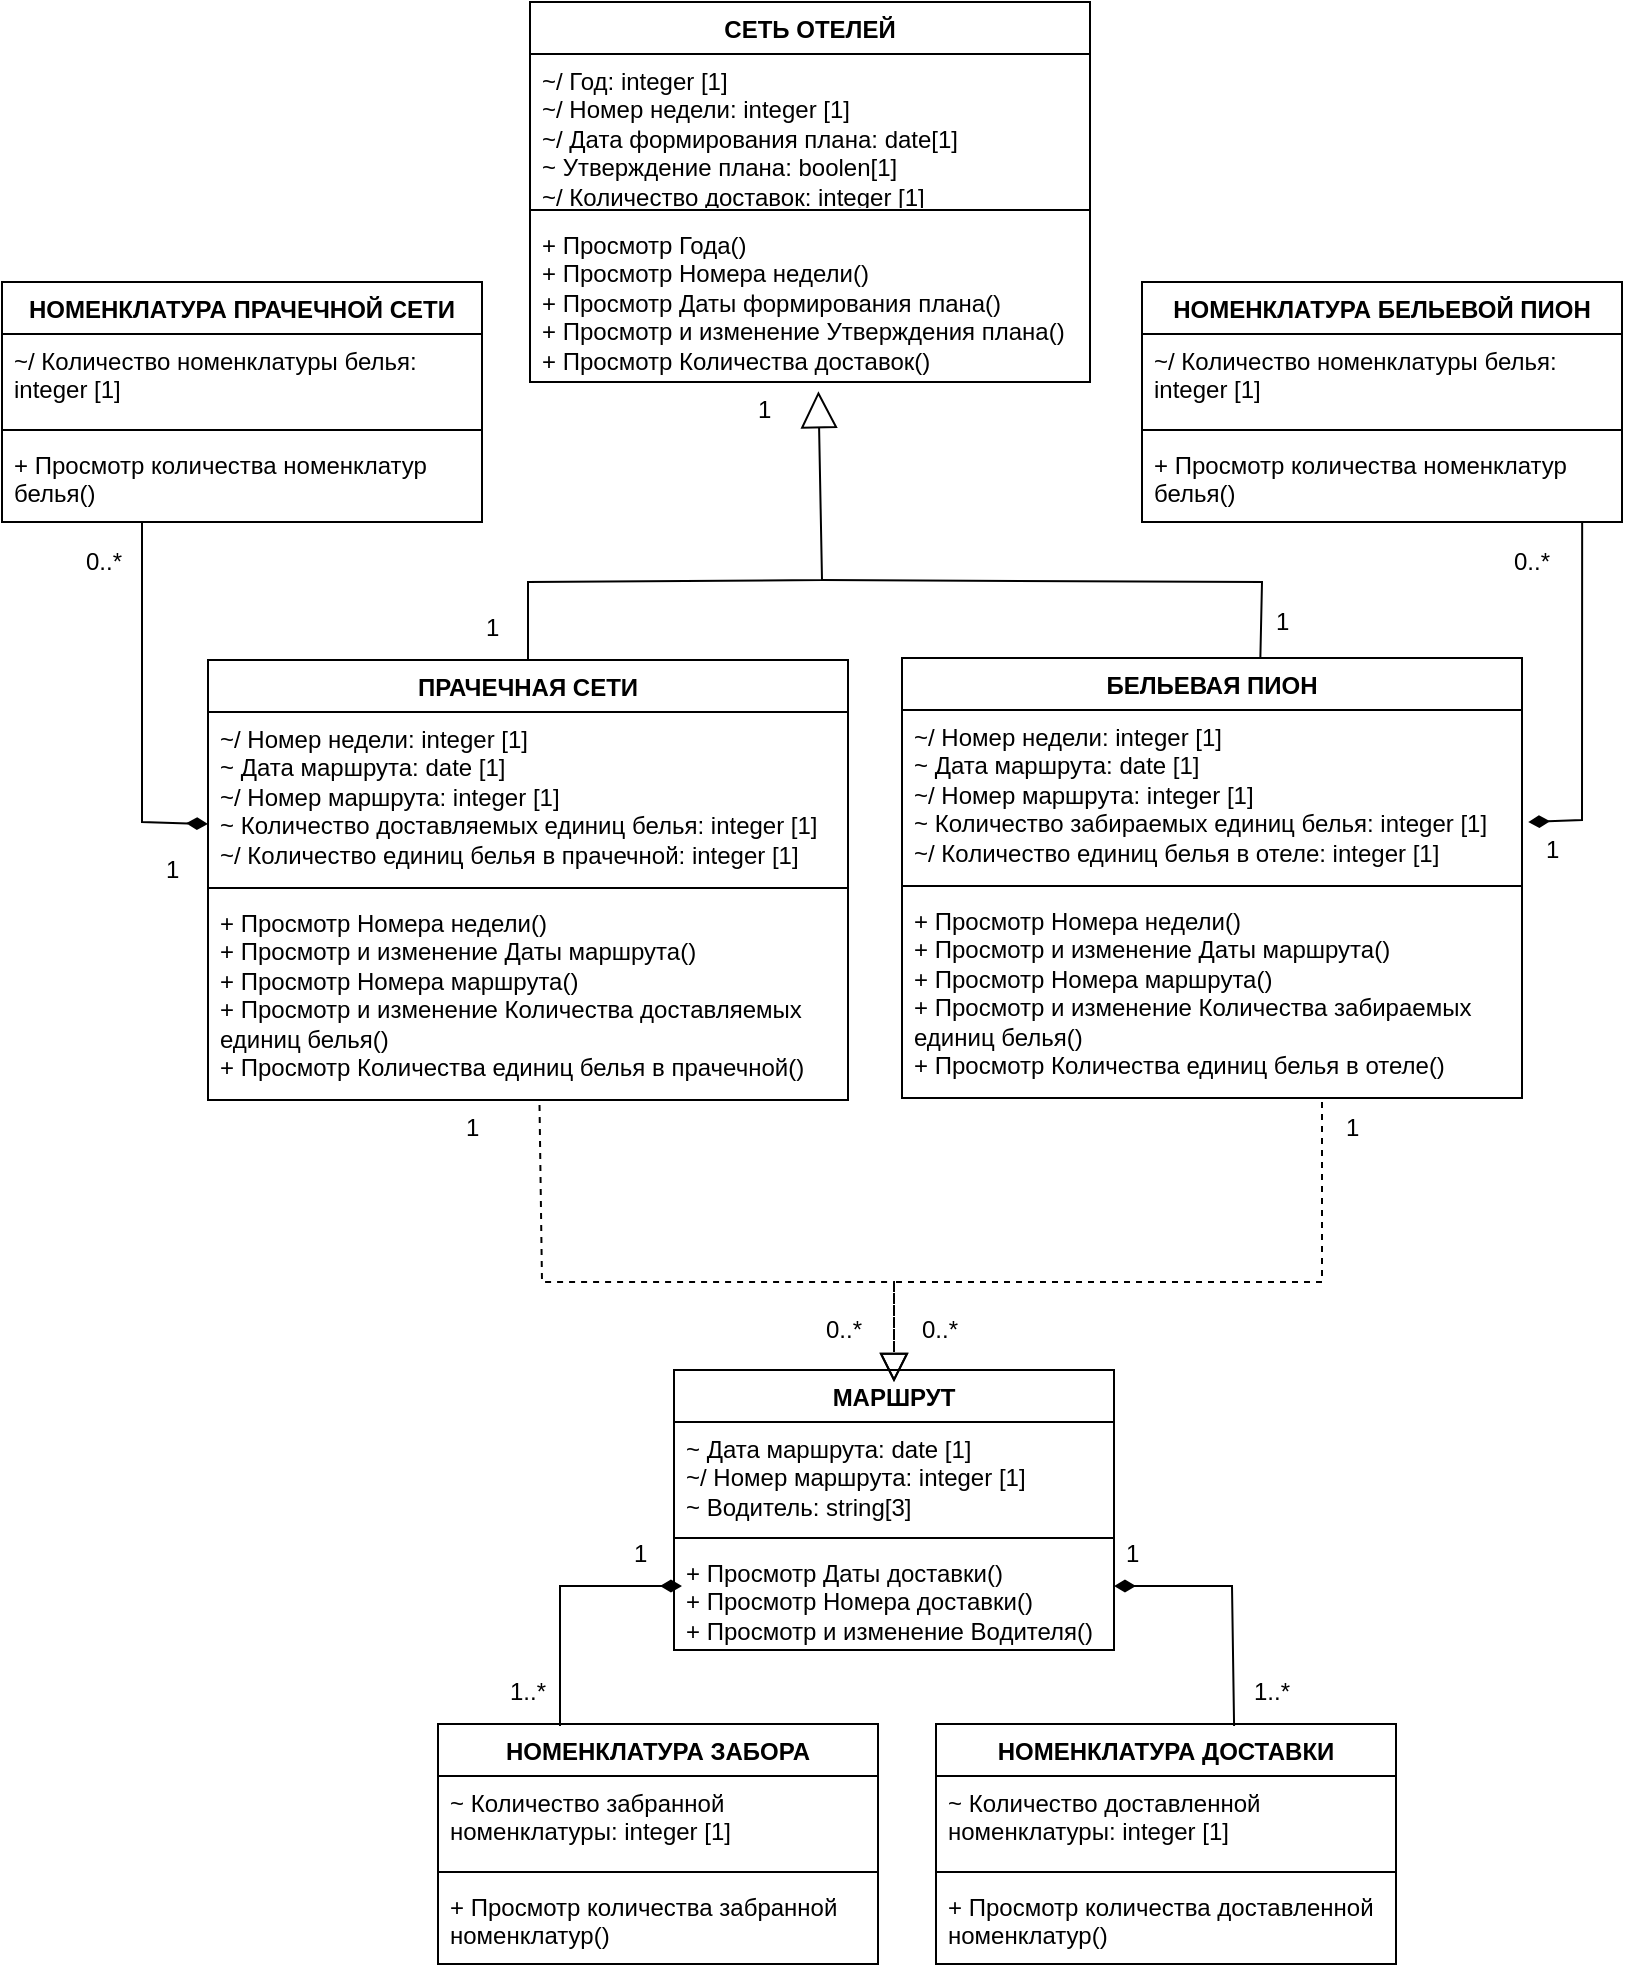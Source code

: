 <mxfile version="21.7.2" type="device" pages="4">
  <diagram id="C5RBs43oDa-KdzZeNtuy" name="Класс ПО &quot;Л-логистика&quot; (процесс планирования)">
    <mxGraphModel dx="932" dy="1131" grid="1" gridSize="10" guides="1" tooltips="1" connect="1" arrows="1" fold="1" page="1" pageScale="1" pageWidth="827" pageHeight="1169" math="0" shadow="0">
      <root>
        <mxCell id="WIyWlLk6GJQsqaUBKTNV-0" />
        <mxCell id="WIyWlLk6GJQsqaUBKTNV-1" parent="WIyWlLk6GJQsqaUBKTNV-0" />
        <mxCell id="iuaNbfHq6GQ6SLp7jp2f-0" value="ПРАЧЕЧНАЯ СЕТИ" style="swimlane;fontStyle=1;align=center;verticalAlign=top;childLayout=stackLayout;horizontal=1;startSize=26;horizontalStack=0;resizeParent=1;resizeParentMax=0;resizeLast=0;collapsible=1;marginBottom=0;whiteSpace=wrap;html=1;" parent="WIyWlLk6GJQsqaUBKTNV-1" vertex="1">
          <mxGeometry x="113" y="399" width="320" height="220" as="geometry" />
        </mxCell>
        <mxCell id="iuaNbfHq6GQ6SLp7jp2f-1" value="~/ Номер недели: integer [1]&lt;br&gt;~ Дата маршрута: date [1]&lt;br&gt;~/ Номер маршрута: integer [1]&lt;br&gt;~ Количество доставляемых единиц белья: integer [1]&lt;br&gt;~/ Количество единиц белья в прачечной: integer [1]" style="text;strokeColor=none;fillColor=none;align=left;verticalAlign=top;spacingLeft=4;spacingRight=4;overflow=hidden;rotatable=0;points=[[0,0.5],[1,0.5]];portConstraint=eastwest;whiteSpace=wrap;html=1;" parent="iuaNbfHq6GQ6SLp7jp2f-0" vertex="1">
          <mxGeometry y="26" width="320" height="84" as="geometry" />
        </mxCell>
        <mxCell id="iuaNbfHq6GQ6SLp7jp2f-2" value="" style="line;strokeWidth=1;fillColor=none;align=left;verticalAlign=middle;spacingTop=-1;spacingLeft=3;spacingRight=3;rotatable=0;labelPosition=right;points=[];portConstraint=eastwest;strokeColor=inherit;" parent="iuaNbfHq6GQ6SLp7jp2f-0" vertex="1">
          <mxGeometry y="110" width="320" height="8" as="geometry" />
        </mxCell>
        <mxCell id="iuaNbfHq6GQ6SLp7jp2f-3" value="+ Просмотр Номера недели()&lt;br style=&quot;border-color: var(--border-color);&quot;&gt;+ Просмотр и изменение Даты маршрута()&lt;br style=&quot;border-color: var(--border-color);&quot;&gt;+ Просмотр Номера маршрута()&lt;br style=&quot;border-color: var(--border-color);&quot;&gt;+ Просмотр и изменение Количества доставляемых единиц белья()&lt;br style=&quot;border-color: var(--border-color);&quot;&gt;+ Просмотр Количества единиц белья в прачечной()" style="text;strokeColor=none;fillColor=none;align=left;verticalAlign=top;spacingLeft=4;spacingRight=4;overflow=hidden;rotatable=0;points=[[0,0.5],[1,0.5]];portConstraint=eastwest;whiteSpace=wrap;html=1;" parent="iuaNbfHq6GQ6SLp7jp2f-0" vertex="1">
          <mxGeometry y="118" width="320" height="102" as="geometry" />
        </mxCell>
        <mxCell id="iuaNbfHq6GQ6SLp7jp2f-4" value="БЕЛЬЕВАЯ ПИОН" style="swimlane;fontStyle=1;align=center;verticalAlign=top;childLayout=stackLayout;horizontal=1;startSize=26;horizontalStack=0;resizeParent=1;resizeParentMax=0;resizeLast=0;collapsible=1;marginBottom=0;whiteSpace=wrap;html=1;" parent="WIyWlLk6GJQsqaUBKTNV-1" vertex="1">
          <mxGeometry x="460" y="398" width="310" height="220" as="geometry" />
        </mxCell>
        <mxCell id="iuaNbfHq6GQ6SLp7jp2f-5" value="~/ Номер недели: integer [1]&lt;br&gt;~ Дата маршрута: date [1]&lt;br&gt;~/ Номер маршрута: integer [1]&lt;br&gt;~ Количество забираемых единиц белья: integer [1]&lt;br&gt;~/ Количество единиц белья в отеле: integer [1]" style="text;strokeColor=none;fillColor=none;align=left;verticalAlign=top;spacingLeft=4;spacingRight=4;overflow=hidden;rotatable=0;points=[[0,0.5],[1,0.5]];portConstraint=eastwest;whiteSpace=wrap;html=1;" parent="iuaNbfHq6GQ6SLp7jp2f-4" vertex="1">
          <mxGeometry y="26" width="310" height="84" as="geometry" />
        </mxCell>
        <mxCell id="iuaNbfHq6GQ6SLp7jp2f-6" value="" style="line;strokeWidth=1;fillColor=none;align=left;verticalAlign=middle;spacingTop=-1;spacingLeft=3;spacingRight=3;rotatable=0;labelPosition=right;points=[];portConstraint=eastwest;strokeColor=inherit;" parent="iuaNbfHq6GQ6SLp7jp2f-4" vertex="1">
          <mxGeometry y="110" width="310" height="8" as="geometry" />
        </mxCell>
        <mxCell id="iuaNbfHq6GQ6SLp7jp2f-7" value="+ Просмотр Номера недели()&lt;br style=&quot;border-color: var(--border-color);&quot;&gt;+ Просмотр и изменение Даты маршрута()&lt;br style=&quot;border-color: var(--border-color);&quot;&gt;+ Просмотр Номера маршрута()&lt;br&gt;+ Просмотр и изменение Количества забираемых единиц белья()&lt;br&gt;+ Просмотр Количества единиц белья в отеле()" style="text;strokeColor=none;fillColor=none;align=left;verticalAlign=top;spacingLeft=4;spacingRight=4;overflow=hidden;rotatable=0;points=[[0,0.5],[1,0.5]];portConstraint=eastwest;whiteSpace=wrap;html=1;" parent="iuaNbfHq6GQ6SLp7jp2f-4" vertex="1">
          <mxGeometry y="118" width="310" height="102" as="geometry" />
        </mxCell>
        <mxCell id="D27d6OWhcNZqnVBUD5Gg-4" value="СЕТЬ ОТЕЛЕЙ" style="swimlane;fontStyle=1;align=center;verticalAlign=top;childLayout=stackLayout;horizontal=1;startSize=26;horizontalStack=0;resizeParent=1;resizeParentMax=0;resizeLast=0;collapsible=1;marginBottom=0;whiteSpace=wrap;html=1;" parent="WIyWlLk6GJQsqaUBKTNV-1" vertex="1">
          <mxGeometry x="274" y="70" width="280" height="190" as="geometry" />
        </mxCell>
        <mxCell id="D27d6OWhcNZqnVBUD5Gg-5" value="~/ Год: integer [1]&lt;br&gt;~/ Номер недели: integer [1]&lt;br&gt;~/ Дата формирования плана: date[1]&lt;br&gt;~ Утверждение плана: boolen[1]&lt;br&gt;~/ Количество доставок: integer [1]" style="text;strokeColor=none;fillColor=none;align=left;verticalAlign=top;spacingLeft=4;spacingRight=4;overflow=hidden;rotatable=0;points=[[0,0.5],[1,0.5]];portConstraint=eastwest;whiteSpace=wrap;html=1;" parent="D27d6OWhcNZqnVBUD5Gg-4" vertex="1">
          <mxGeometry y="26" width="280" height="74" as="geometry" />
        </mxCell>
        <mxCell id="D27d6OWhcNZqnVBUD5Gg-6" value="" style="line;strokeWidth=1;fillColor=none;align=left;verticalAlign=middle;spacingTop=-1;spacingLeft=3;spacingRight=3;rotatable=0;labelPosition=right;points=[];portConstraint=eastwest;strokeColor=inherit;" parent="D27d6OWhcNZqnVBUD5Gg-4" vertex="1">
          <mxGeometry y="100" width="280" height="8" as="geometry" />
        </mxCell>
        <mxCell id="D27d6OWhcNZqnVBUD5Gg-7" value="+ Просмотр Года()&lt;br&gt;+ Просмотр Номера недели()&lt;br&gt;+ Просмотр Даты формирования плана()&lt;br&gt;+ Просмотр и изменение Утверждения плана()&lt;br&gt;+ Просмотр Количества доставок()" style="text;strokeColor=none;fillColor=none;align=left;verticalAlign=top;spacingLeft=4;spacingRight=4;overflow=hidden;rotatable=0;points=[[0,0.5],[1,0.5]];portConstraint=eastwest;whiteSpace=wrap;html=1;" parent="D27d6OWhcNZqnVBUD5Gg-4" vertex="1">
          <mxGeometry y="108" width="280" height="82" as="geometry" />
        </mxCell>
        <mxCell id="2MWMz7XKncpM5qW00M2S-0" value="" style="endArrow=block;endSize=16;endFill=0;html=1;rounded=0;entryX=0.515;entryY=1.056;entryDx=0;entryDy=0;exitX=0.5;exitY=0;exitDx=0;exitDy=0;entryPerimeter=0;" parent="WIyWlLk6GJQsqaUBKTNV-1" edge="1" target="D27d6OWhcNZqnVBUD5Gg-7" source="iuaNbfHq6GQ6SLp7jp2f-0">
          <mxGeometry width="160" relative="1" as="geometry">
            <mxPoint x="166" y="399" as="sourcePoint" />
            <mxPoint x="420.06" y="300.988" as="targetPoint" />
            <Array as="points">
              <mxPoint x="273" y="360" />
              <mxPoint x="420" y="359" />
            </Array>
          </mxGeometry>
        </mxCell>
        <mxCell id="2MWMz7XKncpM5qW00M2S-3" value="" style="endArrow=none;html=1;rounded=0;exitX=0.578;exitY=0;exitDx=0;exitDy=0;exitPerimeter=0;" parent="WIyWlLk6GJQsqaUBKTNV-1" source="iuaNbfHq6GQ6SLp7jp2f-4" edge="1">
          <mxGeometry width="50" height="50" relative="1" as="geometry">
            <mxPoint x="658" y="409" as="sourcePoint" />
            <mxPoint x="420" y="359" as="targetPoint" />
            <Array as="points">
              <mxPoint x="640" y="360" />
            </Array>
          </mxGeometry>
        </mxCell>
        <mxCell id="0KhDF65FZ0D5QnsnzUxn-0" value="1" style="text;whiteSpace=wrap;html=1;" parent="WIyWlLk6GJQsqaUBKTNV-1" vertex="1">
          <mxGeometry x="386" y="260" width="22" height="30" as="geometry" />
        </mxCell>
        <mxCell id="0KhDF65FZ0D5QnsnzUxn-1" value="1" style="text;whiteSpace=wrap;html=1;" parent="WIyWlLk6GJQsqaUBKTNV-1" vertex="1">
          <mxGeometry x="250" y="369" width="22" height="30" as="geometry" />
        </mxCell>
        <mxCell id="yBR3BRYfE4dBCUmGKLu0-0" value="МАРШРУТ" style="swimlane;fontStyle=1;align=center;verticalAlign=top;childLayout=stackLayout;horizontal=1;startSize=26;horizontalStack=0;resizeParent=1;resizeParentMax=0;resizeLast=0;collapsible=1;marginBottom=0;whiteSpace=wrap;html=1;" parent="WIyWlLk6GJQsqaUBKTNV-1" vertex="1">
          <mxGeometry x="346" y="754" width="220" height="140" as="geometry" />
        </mxCell>
        <mxCell id="yBR3BRYfE4dBCUmGKLu0-1" value="~ Дата маршрута: date [1]&lt;br&gt;~/ Номер маршрута: integer [1]&lt;br&gt;~ Водитель: string[3]" style="text;strokeColor=none;fillColor=none;align=left;verticalAlign=top;spacingLeft=4;spacingRight=4;overflow=hidden;rotatable=0;points=[[0,0.5],[1,0.5]];portConstraint=eastwest;whiteSpace=wrap;html=1;" parent="yBR3BRYfE4dBCUmGKLu0-0" vertex="1">
          <mxGeometry y="26" width="220" height="54" as="geometry" />
        </mxCell>
        <mxCell id="yBR3BRYfE4dBCUmGKLu0-2" value="" style="line;strokeWidth=1;fillColor=none;align=left;verticalAlign=middle;spacingTop=-1;spacingLeft=3;spacingRight=3;rotatable=0;labelPosition=right;points=[];portConstraint=eastwest;strokeColor=inherit;" parent="yBR3BRYfE4dBCUmGKLu0-0" vertex="1">
          <mxGeometry y="80" width="220" height="8" as="geometry" />
        </mxCell>
        <mxCell id="yBR3BRYfE4dBCUmGKLu0-3" value="+ Просмотр Даты доставки()&lt;br&gt;+ Просмотр Номера доставки()&lt;br&gt;+ Просмотр и изменение Водителя()" style="text;strokeColor=none;fillColor=none;align=left;verticalAlign=top;spacingLeft=4;spacingRight=4;overflow=hidden;rotatable=0;points=[[0,0.5],[1,0.5]];portConstraint=eastwest;whiteSpace=wrap;html=1;" parent="yBR3BRYfE4dBCUmGKLu0-0" vertex="1">
          <mxGeometry y="88" width="220" height="52" as="geometry" />
        </mxCell>
        <mxCell id="yBR3BRYfE4dBCUmGKLu0-5" value="1" style="text;whiteSpace=wrap;html=1;" parent="WIyWlLk6GJQsqaUBKTNV-1" vertex="1">
          <mxGeometry x="240" y="619" width="22" height="30" as="geometry" />
        </mxCell>
        <mxCell id="yBR3BRYfE4dBCUmGKLu0-6" value="0..*" style="text;whiteSpace=wrap;html=1;" parent="WIyWlLk6GJQsqaUBKTNV-1" vertex="1">
          <mxGeometry x="420" y="720" width="22" height="30" as="geometry" />
        </mxCell>
        <mxCell id="Y6rLIEihKOh4tnJFqEP1-0" value="" style="endArrow=block;dashed=1;endFill=0;endSize=12;html=1;rounded=0;exitX=0.518;exitY=1.025;exitDx=0;exitDy=0;exitPerimeter=0;" parent="WIyWlLk6GJQsqaUBKTNV-1" source="iuaNbfHq6GQ6SLp7jp2f-3" edge="1">
          <mxGeometry width="160" relative="1" as="geometry">
            <mxPoint x="386" y="938.05" as="sourcePoint" />
            <mxPoint x="456" y="760" as="targetPoint" />
            <Array as="points">
              <mxPoint x="280" y="710" />
              <mxPoint x="456" y="710" />
            </Array>
          </mxGeometry>
        </mxCell>
        <mxCell id="5leC3iqGfitH6vIwnmSt-2" value="1" style="text;whiteSpace=wrap;html=1;" parent="WIyWlLk6GJQsqaUBKTNV-1" vertex="1">
          <mxGeometry x="680" y="619" width="22" height="30" as="geometry" />
        </mxCell>
        <mxCell id="zjZnyFRQjZPKZvtAY4yq-0" value="1" style="text;whiteSpace=wrap;html=1;" vertex="1" parent="WIyWlLk6GJQsqaUBKTNV-1">
          <mxGeometry x="645" y="366" width="22" height="30" as="geometry" />
        </mxCell>
        <mxCell id="8qnSpA3qb1LiQxaXxekN-0" value="НОМЕНКЛАТУРА ДОСТАВКИ" style="swimlane;fontStyle=1;align=center;verticalAlign=top;childLayout=stackLayout;horizontal=1;startSize=26;horizontalStack=0;resizeParent=1;resizeParentMax=0;resizeLast=0;collapsible=1;marginBottom=0;whiteSpace=wrap;html=1;" vertex="1" parent="WIyWlLk6GJQsqaUBKTNV-1">
          <mxGeometry x="477" y="931" width="230" height="120" as="geometry" />
        </mxCell>
        <mxCell id="8qnSpA3qb1LiQxaXxekN-1" value="~ Количество доставленной номенклатуры: integer [1]" style="text;strokeColor=none;fillColor=none;align=left;verticalAlign=top;spacingLeft=4;spacingRight=4;overflow=hidden;rotatable=0;points=[[0,0.5],[1,0.5]];portConstraint=eastwest;whiteSpace=wrap;html=1;" vertex="1" parent="8qnSpA3qb1LiQxaXxekN-0">
          <mxGeometry y="26" width="230" height="44" as="geometry" />
        </mxCell>
        <mxCell id="8qnSpA3qb1LiQxaXxekN-2" value="" style="line;strokeWidth=1;fillColor=none;align=left;verticalAlign=middle;spacingTop=-1;spacingLeft=3;spacingRight=3;rotatable=0;labelPosition=right;points=[];portConstraint=eastwest;strokeColor=inherit;" vertex="1" parent="8qnSpA3qb1LiQxaXxekN-0">
          <mxGeometry y="70" width="230" height="8" as="geometry" />
        </mxCell>
        <mxCell id="8qnSpA3qb1LiQxaXxekN-3" value="+ Просмотр количества доставленной номенклатур()" style="text;strokeColor=none;fillColor=none;align=left;verticalAlign=top;spacingLeft=4;spacingRight=4;overflow=hidden;rotatable=0;points=[[0,0.5],[1,0.5]];portConstraint=eastwest;whiteSpace=wrap;html=1;" vertex="1" parent="8qnSpA3qb1LiQxaXxekN-0">
          <mxGeometry y="78" width="230" height="42" as="geometry" />
        </mxCell>
        <mxCell id="fDPqielYEYZpjbGynzRc-0" value="" style="endArrow=none;startArrow=diamondThin;endFill=0;startFill=1;html=1;verticalAlign=bottom;labelBackgroundColor=none;strokeWidth=1;startSize=8;endSize=8;rounded=0;entryX=0.648;entryY=0.008;entryDx=0;entryDy=0;entryPerimeter=0;" edge="1" parent="WIyWlLk6GJQsqaUBKTNV-1" target="8qnSpA3qb1LiQxaXxekN-0">
          <mxGeometry width="160" relative="1" as="geometry">
            <mxPoint x="566" y="862" as="sourcePoint" />
            <mxPoint x="716" y="862" as="targetPoint" />
            <Array as="points">
              <mxPoint x="625" y="862" />
            </Array>
          </mxGeometry>
        </mxCell>
        <mxCell id="fDPqielYEYZpjbGynzRc-1" value="НОМЕНКЛАТУРА ЗАБОРА" style="swimlane;fontStyle=1;align=center;verticalAlign=top;childLayout=stackLayout;horizontal=1;startSize=26;horizontalStack=0;resizeParent=1;resizeParentMax=0;resizeLast=0;collapsible=1;marginBottom=0;whiteSpace=wrap;html=1;" vertex="1" parent="WIyWlLk6GJQsqaUBKTNV-1">
          <mxGeometry x="228" y="931" width="220" height="120" as="geometry" />
        </mxCell>
        <mxCell id="fDPqielYEYZpjbGynzRc-2" value="~ Количество забранной номенклатуры: integer [1]" style="text;strokeColor=none;fillColor=none;align=left;verticalAlign=top;spacingLeft=4;spacingRight=4;overflow=hidden;rotatable=0;points=[[0,0.5],[1,0.5]];portConstraint=eastwest;whiteSpace=wrap;html=1;" vertex="1" parent="fDPqielYEYZpjbGynzRc-1">
          <mxGeometry y="26" width="220" height="44" as="geometry" />
        </mxCell>
        <mxCell id="fDPqielYEYZpjbGynzRc-3" value="" style="line;strokeWidth=1;fillColor=none;align=left;verticalAlign=middle;spacingTop=-1;spacingLeft=3;spacingRight=3;rotatable=0;labelPosition=right;points=[];portConstraint=eastwest;strokeColor=inherit;" vertex="1" parent="fDPqielYEYZpjbGynzRc-1">
          <mxGeometry y="70" width="220" height="8" as="geometry" />
        </mxCell>
        <mxCell id="fDPqielYEYZpjbGynzRc-4" value="+ Просмотр количества забранной номенклатур()" style="text;strokeColor=none;fillColor=none;align=left;verticalAlign=top;spacingLeft=4;spacingRight=4;overflow=hidden;rotatable=0;points=[[0,0.5],[1,0.5]];portConstraint=eastwest;whiteSpace=wrap;html=1;" vertex="1" parent="fDPqielYEYZpjbGynzRc-1">
          <mxGeometry y="78" width="220" height="42" as="geometry" />
        </mxCell>
        <mxCell id="Yx9ExJN5GJc-0mwzunzh-0" value="" style="endArrow=none;startArrow=diamondThin;endFill=0;startFill=1;html=1;verticalAlign=bottom;labelBackgroundColor=none;strokeWidth=1;startSize=8;endSize=8;rounded=0;exitX=0.018;exitY=0.385;exitDx=0;exitDy=0;exitPerimeter=0;" edge="1" parent="WIyWlLk6GJQsqaUBKTNV-1" source="yBR3BRYfE4dBCUmGKLu0-3">
          <mxGeometry width="160" relative="1" as="geometry">
            <mxPoint x="340" y="862" as="sourcePoint" />
            <mxPoint x="289" y="932" as="targetPoint" />
            <Array as="points">
              <mxPoint x="289" y="862" />
            </Array>
          </mxGeometry>
        </mxCell>
        <mxCell id="ZNvVnR2xcCGSPKLllngc-0" value="1" style="text;whiteSpace=wrap;html=1;" vertex="1" parent="WIyWlLk6GJQsqaUBKTNV-1">
          <mxGeometry x="570" y="832" width="22" height="30" as="geometry" />
        </mxCell>
        <mxCell id="ZNvVnR2xcCGSPKLllngc-1" value="1..*" style="text;whiteSpace=wrap;html=1;" vertex="1" parent="WIyWlLk6GJQsqaUBKTNV-1">
          <mxGeometry x="634" y="901" width="22" height="30" as="geometry" />
        </mxCell>
        <mxCell id="AjXDTIHz531jcdBKTZYW-0" value="1" style="text;whiteSpace=wrap;html=1;" vertex="1" parent="WIyWlLk6GJQsqaUBKTNV-1">
          <mxGeometry x="324" y="832" width="22" height="30" as="geometry" />
        </mxCell>
        <mxCell id="AjXDTIHz531jcdBKTZYW-1" value="1..*" style="text;whiteSpace=wrap;html=1;" vertex="1" parent="WIyWlLk6GJQsqaUBKTNV-1">
          <mxGeometry x="262" y="901" width="22" height="30" as="geometry" />
        </mxCell>
        <mxCell id="AjXDTIHz531jcdBKTZYW-10" value="" style="endArrow=block;dashed=1;endFill=0;endSize=12;html=1;rounded=0;entryX=0.5;entryY=0.043;entryDx=0;entryDy=0;entryPerimeter=0;" edge="1" parent="WIyWlLk6GJQsqaUBKTNV-1" target="yBR3BRYfE4dBCUmGKLu0-0">
          <mxGeometry width="160" relative="1" as="geometry">
            <mxPoint x="670" y="620" as="sourcePoint" />
            <mxPoint x="466" y="764" as="targetPoint" />
            <Array as="points">
              <mxPoint x="670" y="710" />
              <mxPoint x="456" y="710" />
            </Array>
          </mxGeometry>
        </mxCell>
        <mxCell id="AjXDTIHz531jcdBKTZYW-11" value="0..*" style="text;whiteSpace=wrap;html=1;" vertex="1" parent="WIyWlLk6GJQsqaUBKTNV-1">
          <mxGeometry x="468" y="720" width="22" height="30" as="geometry" />
        </mxCell>
        <mxCell id="uSwOCp_mJr0TUuCrYlv4-0" value="НОМЕНКЛАТУРА ПРАЧЕЧНОЙ СЕТИ" style="swimlane;fontStyle=1;align=center;verticalAlign=top;childLayout=stackLayout;horizontal=1;startSize=26;horizontalStack=0;resizeParent=1;resizeParentMax=0;resizeLast=0;collapsible=1;marginBottom=0;whiteSpace=wrap;html=1;" vertex="1" parent="WIyWlLk6GJQsqaUBKTNV-1">
          <mxGeometry x="10" y="210" width="240" height="120" as="geometry" />
        </mxCell>
        <mxCell id="uSwOCp_mJr0TUuCrYlv4-1" value="~/ Количество номенклатуры белья: integer [1]" style="text;strokeColor=none;fillColor=none;align=left;verticalAlign=top;spacingLeft=4;spacingRight=4;overflow=hidden;rotatable=0;points=[[0,0.5],[1,0.5]];portConstraint=eastwest;whiteSpace=wrap;html=1;" vertex="1" parent="uSwOCp_mJr0TUuCrYlv4-0">
          <mxGeometry y="26" width="240" height="44" as="geometry" />
        </mxCell>
        <mxCell id="uSwOCp_mJr0TUuCrYlv4-2" value="" style="line;strokeWidth=1;fillColor=none;align=left;verticalAlign=middle;spacingTop=-1;spacingLeft=3;spacingRight=3;rotatable=0;labelPosition=right;points=[];portConstraint=eastwest;strokeColor=inherit;" vertex="1" parent="uSwOCp_mJr0TUuCrYlv4-0">
          <mxGeometry y="70" width="240" height="8" as="geometry" />
        </mxCell>
        <mxCell id="uSwOCp_mJr0TUuCrYlv4-3" value="+ Просмотр количества номенклатур белья()" style="text;strokeColor=none;fillColor=none;align=left;verticalAlign=top;spacingLeft=4;spacingRight=4;overflow=hidden;rotatable=0;points=[[0,0.5],[1,0.5]];portConstraint=eastwest;whiteSpace=wrap;html=1;" vertex="1" parent="uSwOCp_mJr0TUuCrYlv4-0">
          <mxGeometry y="78" width="240" height="42" as="geometry" />
        </mxCell>
        <mxCell id="uSwOCp_mJr0TUuCrYlv4-4" value="" style="endArrow=none;startArrow=diamondThin;endFill=0;startFill=1;html=1;verticalAlign=bottom;labelBackgroundColor=none;strokeWidth=1;startSize=8;endSize=8;rounded=0;exitX=0;exitY=0.417;exitDx=0;exitDy=0;exitPerimeter=0;" edge="1" parent="WIyWlLk6GJQsqaUBKTNV-1">
          <mxGeometry width="160" relative="1" as="geometry">
            <mxPoint x="113" y="481" as="sourcePoint" />
            <mxPoint x="80" y="330" as="targetPoint" />
            <Array as="points">
              <mxPoint x="80" y="480" />
            </Array>
          </mxGeometry>
        </mxCell>
        <mxCell id="uSwOCp_mJr0TUuCrYlv4-5" value="1" style="text;whiteSpace=wrap;html=1;" vertex="1" parent="WIyWlLk6GJQsqaUBKTNV-1">
          <mxGeometry x="90" y="490" width="22" height="30" as="geometry" />
        </mxCell>
        <mxCell id="uSwOCp_mJr0TUuCrYlv4-6" value="0..*" style="text;whiteSpace=wrap;html=1;" vertex="1" parent="WIyWlLk6GJQsqaUBKTNV-1">
          <mxGeometry x="50" y="336" width="22" height="30" as="geometry" />
        </mxCell>
        <mxCell id="uSwOCp_mJr0TUuCrYlv4-7" value="НОМЕНКЛАТУРА БЕЛЬЕВОЙ ПИОН" style="swimlane;fontStyle=1;align=center;verticalAlign=top;childLayout=stackLayout;horizontal=1;startSize=26;horizontalStack=0;resizeParent=1;resizeParentMax=0;resizeLast=0;collapsible=1;marginBottom=0;whiteSpace=wrap;html=1;" vertex="1" parent="WIyWlLk6GJQsqaUBKTNV-1">
          <mxGeometry x="580" y="210" width="240" height="120" as="geometry" />
        </mxCell>
        <mxCell id="uSwOCp_mJr0TUuCrYlv4-8" value="~/ Количество номенклатуры белья: integer [1]" style="text;strokeColor=none;fillColor=none;align=left;verticalAlign=top;spacingLeft=4;spacingRight=4;overflow=hidden;rotatable=0;points=[[0,0.5],[1,0.5]];portConstraint=eastwest;whiteSpace=wrap;html=1;" vertex="1" parent="uSwOCp_mJr0TUuCrYlv4-7">
          <mxGeometry y="26" width="240" height="44" as="geometry" />
        </mxCell>
        <mxCell id="uSwOCp_mJr0TUuCrYlv4-9" value="" style="line;strokeWidth=1;fillColor=none;align=left;verticalAlign=middle;spacingTop=-1;spacingLeft=3;spacingRight=3;rotatable=0;labelPosition=right;points=[];portConstraint=eastwest;strokeColor=inherit;" vertex="1" parent="uSwOCp_mJr0TUuCrYlv4-7">
          <mxGeometry y="70" width="240" height="8" as="geometry" />
        </mxCell>
        <mxCell id="uSwOCp_mJr0TUuCrYlv4-10" value="+ Просмотр количества номенклатур белья()" style="text;strokeColor=none;fillColor=none;align=left;verticalAlign=top;spacingLeft=4;spacingRight=4;overflow=hidden;rotatable=0;points=[[0,0.5],[1,0.5]];portConstraint=eastwest;whiteSpace=wrap;html=1;" vertex="1" parent="uSwOCp_mJr0TUuCrYlv4-7">
          <mxGeometry y="78" width="240" height="42" as="geometry" />
        </mxCell>
        <mxCell id="uSwOCp_mJr0TUuCrYlv4-11" value="" style="endArrow=none;startArrow=diamondThin;endFill=0;startFill=1;html=1;verticalAlign=bottom;labelBackgroundColor=none;strokeWidth=1;startSize=8;endSize=8;rounded=0;exitX=1.01;exitY=0.667;exitDx=0;exitDy=0;exitPerimeter=0;entryX=0.917;entryY=1;entryDx=0;entryDy=0;entryPerimeter=0;" edge="1" parent="WIyWlLk6GJQsqaUBKTNV-1" source="iuaNbfHq6GQ6SLp7jp2f-5" target="uSwOCp_mJr0TUuCrYlv4-10">
          <mxGeometry width="160" relative="1" as="geometry">
            <mxPoint x="843" y="480" as="sourcePoint" />
            <mxPoint x="810" y="329" as="targetPoint" />
            <Array as="points">
              <mxPoint x="800" y="479" />
            </Array>
          </mxGeometry>
        </mxCell>
        <mxCell id="uSwOCp_mJr0TUuCrYlv4-12" value="0..*" style="text;whiteSpace=wrap;html=1;" vertex="1" parent="WIyWlLk6GJQsqaUBKTNV-1">
          <mxGeometry x="764" y="336" width="22" height="30" as="geometry" />
        </mxCell>
        <mxCell id="uSwOCp_mJr0TUuCrYlv4-13" value="1" style="text;whiteSpace=wrap;html=1;" vertex="1" parent="WIyWlLk6GJQsqaUBKTNV-1">
          <mxGeometry x="780" y="480" width="22" height="30" as="geometry" />
        </mxCell>
      </root>
    </mxGraphModel>
  </diagram>
  <diagram name="Объект ПО &quot;Л-логистика&quot; (процесс планирования)" id="ojpUjr-4xDsJISIrT0Ay">
    <mxGraphModel dx="932" dy="1131" grid="1" gridSize="10" guides="1" tooltips="1" connect="1" arrows="1" fold="1" page="1" pageScale="1" pageWidth="827" pageHeight="1169" math="0" shadow="0">
      <root>
        <mxCell id="46XuBy5LknuHx2YraUVs-0" />
        <mxCell id="46XuBy5LknuHx2YraUVs-1" parent="46XuBy5LknuHx2YraUVs-0" />
        <mxCell id="46XuBy5LknuHx2YraUVs-2" value="ПРАЧЕЧНАЯ СЕТИ" style="swimlane;fontStyle=1;align=center;verticalAlign=top;childLayout=stackLayout;horizontal=1;startSize=26;horizontalStack=0;resizeParent=1;resizeParentMax=0;resizeLast=0;collapsible=1;marginBottom=0;whiteSpace=wrap;html=1;" vertex="1" parent="46XuBy5LknuHx2YraUVs-1">
          <mxGeometry x="113" y="411" width="320" height="118" as="geometry" />
        </mxCell>
        <mxCell id="46XuBy5LknuHx2YraUVs-3" value="~/ Номер недели: 36&lt;br&gt;~ Дата маршрута: 07.9.202&lt;br&gt;~/ Номер маршрута: integer [1]&lt;br&gt;~ Количество доставляемых единиц белья: 40&lt;br&gt;~/ Количество единиц белья в прачечной: integer [1]" style="text;strokeColor=none;fillColor=none;align=left;verticalAlign=top;spacingLeft=4;spacingRight=4;overflow=hidden;rotatable=0;points=[[0,0.5],[1,0.5]];portConstraint=eastwest;whiteSpace=wrap;html=1;" vertex="1" parent="46XuBy5LknuHx2YraUVs-2">
          <mxGeometry y="26" width="320" height="84" as="geometry" />
        </mxCell>
        <mxCell id="46XuBy5LknuHx2YraUVs-4" value="" style="line;strokeWidth=1;fillColor=none;align=left;verticalAlign=middle;spacingTop=-1;spacingLeft=3;spacingRight=3;rotatable=0;labelPosition=right;points=[];portConstraint=eastwest;strokeColor=inherit;" vertex="1" parent="46XuBy5LknuHx2YraUVs-2">
          <mxGeometry y="110" width="320" height="8" as="geometry" />
        </mxCell>
        <mxCell id="46XuBy5LknuHx2YraUVs-6" value="БЕЛЬЕВАЯ ПИОН" style="swimlane;fontStyle=1;align=center;verticalAlign=top;childLayout=stackLayout;horizontal=1;startSize=26;horizontalStack=0;resizeParent=1;resizeParentMax=0;resizeLast=0;collapsible=1;marginBottom=0;whiteSpace=wrap;html=1;" vertex="1" parent="46XuBy5LknuHx2YraUVs-1">
          <mxGeometry x="460" y="410" width="310" height="118" as="geometry" />
        </mxCell>
        <mxCell id="46XuBy5LknuHx2YraUVs-7" value="~/ Номер недели: 36&lt;br&gt;~ Дата маршрута: 07.9.202&lt;br&gt;~/ Номер маршрута: integer [1]&lt;br&gt;~ Количество забираемых единиц белья: 50&lt;br&gt;~/ Количество единиц белья в отеле: integer [1]" style="text;strokeColor=none;fillColor=none;align=left;verticalAlign=top;spacingLeft=4;spacingRight=4;overflow=hidden;rotatable=0;points=[[0,0.5],[1,0.5]];portConstraint=eastwest;whiteSpace=wrap;html=1;" vertex="1" parent="46XuBy5LknuHx2YraUVs-6">
          <mxGeometry y="26" width="310" height="84" as="geometry" />
        </mxCell>
        <mxCell id="46XuBy5LknuHx2YraUVs-8" value="" style="line;strokeWidth=1;fillColor=none;align=left;verticalAlign=middle;spacingTop=-1;spacingLeft=3;spacingRight=3;rotatable=0;labelPosition=right;points=[];portConstraint=eastwest;strokeColor=inherit;" vertex="1" parent="46XuBy5LknuHx2YraUVs-6">
          <mxGeometry y="110" width="310" height="8" as="geometry" />
        </mxCell>
        <mxCell id="46XuBy5LknuHx2YraUVs-10" value="СЕТЬ ОТЕЛЕЙ" style="swimlane;fontStyle=1;align=center;verticalAlign=top;childLayout=stackLayout;horizontal=1;startSize=26;horizontalStack=0;resizeParent=1;resizeParentMax=0;resizeLast=0;collapsible=1;marginBottom=0;whiteSpace=wrap;html=1;" vertex="1" parent="46XuBy5LknuHx2YraUVs-1">
          <mxGeometry x="263" y="60" width="310" height="120" as="geometry" />
        </mxCell>
        <mxCell id="46XuBy5LknuHx2YraUVs-11" value="~/ Год: 2023&lt;br&gt;~/ Номер недели: 36&lt;br&gt;~/ Дата формирования плана: 31.8.202&lt;br&gt;~ Утверждение плана: YES&lt;br&gt;~/ Количество доставок: 1" style="text;strokeColor=none;fillColor=none;align=left;verticalAlign=top;spacingLeft=4;spacingRight=4;overflow=hidden;rotatable=0;points=[[0,0.5],[1,0.5]];portConstraint=eastwest;whiteSpace=wrap;html=1;" vertex="1" parent="46XuBy5LknuHx2YraUVs-10">
          <mxGeometry y="26" width="310" height="86" as="geometry" />
        </mxCell>
        <mxCell id="46XuBy5LknuHx2YraUVs-12" value="" style="line;strokeWidth=1;fillColor=none;align=left;verticalAlign=middle;spacingTop=-1;spacingLeft=3;spacingRight=3;rotatable=0;labelPosition=right;points=[];portConstraint=eastwest;strokeColor=inherit;" vertex="1" parent="46XuBy5LknuHx2YraUVs-10">
          <mxGeometry y="112" width="310" height="8" as="geometry" />
        </mxCell>
        <mxCell id="46XuBy5LknuHx2YraUVs-14" value="" style="endArrow=block;endSize=16;endFill=0;html=1;rounded=0;entryX=0.5;entryY=1;entryDx=0;entryDy=0;exitX=0.5;exitY=0;exitDx=0;exitDy=0;" edge="1" parent="46XuBy5LknuHx2YraUVs-1" source="46XuBy5LknuHx2YraUVs-2" target="46XuBy5LknuHx2YraUVs-10">
          <mxGeometry width="160" relative="1" as="geometry">
            <mxPoint x="166" y="411" as="sourcePoint" />
            <mxPoint x="420.06" y="312.988" as="targetPoint" />
            <Array as="points">
              <mxPoint x="273" y="372" />
              <mxPoint x="420" y="371" />
            </Array>
          </mxGeometry>
        </mxCell>
        <mxCell id="46XuBy5LknuHx2YraUVs-15" value="" style="endArrow=none;html=1;rounded=0;" edge="1" parent="46XuBy5LknuHx2YraUVs-1">
          <mxGeometry width="50" height="50" relative="1" as="geometry">
            <mxPoint x="671" y="408" as="sourcePoint" />
            <mxPoint x="420" y="371" as="targetPoint" />
            <Array as="points">
              <mxPoint x="670" y="371" />
            </Array>
          </mxGeometry>
        </mxCell>
        <mxCell id="46XuBy5LknuHx2YraUVs-16" value="1" style="text;whiteSpace=wrap;html=1;" vertex="1" parent="46XuBy5LknuHx2YraUVs-1">
          <mxGeometry x="392" y="178" width="22" height="30" as="geometry" />
        </mxCell>
        <mxCell id="46XuBy5LknuHx2YraUVs-17" value="1" style="text;whiteSpace=wrap;html=1;" vertex="1" parent="46XuBy5LknuHx2YraUVs-1">
          <mxGeometry x="250" y="381" width="22" height="30" as="geometry" />
        </mxCell>
        <mxCell id="46XuBy5LknuHx2YraUVs-18" value="МАРШРУТ" style="swimlane;fontStyle=1;align=center;verticalAlign=top;childLayout=stackLayout;horizontal=1;startSize=26;horizontalStack=0;resizeParent=1;resizeParentMax=0;resizeLast=0;collapsible=1;marginBottom=0;whiteSpace=wrap;html=1;" vertex="1" parent="46XuBy5LknuHx2YraUVs-1">
          <mxGeometry x="346" y="663" width="220" height="88" as="geometry" />
        </mxCell>
        <mxCell id="46XuBy5LknuHx2YraUVs-19" value="~ Дата маршрута: 07.9.202&lt;br&gt;~/ Номер маршрута: integer [1]&lt;br&gt;~ Водитель: string[3]" style="text;strokeColor=none;fillColor=none;align=left;verticalAlign=top;spacingLeft=4;spacingRight=4;overflow=hidden;rotatable=0;points=[[0,0.5],[1,0.5]];portConstraint=eastwest;whiteSpace=wrap;html=1;" vertex="1" parent="46XuBy5LknuHx2YraUVs-18">
          <mxGeometry y="26" width="220" height="54" as="geometry" />
        </mxCell>
        <mxCell id="46XuBy5LknuHx2YraUVs-20" value="" style="line;strokeWidth=1;fillColor=none;align=left;verticalAlign=middle;spacingTop=-1;spacingLeft=3;spacingRight=3;rotatable=0;labelPosition=right;points=[];portConstraint=eastwest;strokeColor=inherit;" vertex="1" parent="46XuBy5LknuHx2YraUVs-18">
          <mxGeometry y="80" width="220" height="8" as="geometry" />
        </mxCell>
        <mxCell id="46XuBy5LknuHx2YraUVs-22" value="1" style="text;whiteSpace=wrap;html=1;" vertex="1" parent="46XuBy5LknuHx2YraUVs-1">
          <mxGeometry x="240" y="528" width="22" height="30" as="geometry" />
        </mxCell>
        <mxCell id="46XuBy5LknuHx2YraUVs-23" value="0..*" style="text;whiteSpace=wrap;html=1;" vertex="1" parent="46XuBy5LknuHx2YraUVs-1">
          <mxGeometry x="420" y="629" width="22" height="30" as="geometry" />
        </mxCell>
        <mxCell id="46XuBy5LknuHx2YraUVs-24" value="" style="endArrow=block;dashed=1;endFill=0;endSize=12;html=1;rounded=0;exitX=0.518;exitY=1.025;exitDx=0;exitDy=0;exitPerimeter=0;" edge="1" parent="46XuBy5LknuHx2YraUVs-1">
          <mxGeometry width="160" relative="1" as="geometry">
            <mxPoint x="278.76" y="530.55" as="sourcePoint" />
            <mxPoint x="456" y="669" as="targetPoint" />
            <Array as="points">
              <mxPoint x="280" y="619" />
              <mxPoint x="456" y="619" />
            </Array>
          </mxGeometry>
        </mxCell>
        <mxCell id="46XuBy5LknuHx2YraUVs-25" value="1" style="text;whiteSpace=wrap;html=1;" vertex="1" parent="46XuBy5LknuHx2YraUVs-1">
          <mxGeometry x="650" y="528" width="22" height="30" as="geometry" />
        </mxCell>
        <mxCell id="46XuBy5LknuHx2YraUVs-26" value="1" style="text;whiteSpace=wrap;html=1;" vertex="1" parent="46XuBy5LknuHx2YraUVs-1">
          <mxGeometry x="650" y="378" width="22" height="30" as="geometry" />
        </mxCell>
        <mxCell id="46XuBy5LknuHx2YraUVs-27" value="ПРОСТЫНЬ БЕЛАЯ" style="swimlane;fontStyle=1;align=center;verticalAlign=top;childLayout=stackLayout;horizontal=1;startSize=26;horizontalStack=0;resizeParent=1;resizeParentMax=0;resizeLast=0;collapsible=1;marginBottom=0;whiteSpace=wrap;html=1;" vertex="1" parent="46XuBy5LknuHx2YraUVs-1">
          <mxGeometry x="477" y="797" width="230" height="78" as="geometry" />
        </mxCell>
        <mxCell id="46XuBy5LknuHx2YraUVs-28" value="~ Количество доставленной номенклатуры: 40" style="text;strokeColor=none;fillColor=none;align=left;verticalAlign=top;spacingLeft=4;spacingRight=4;overflow=hidden;rotatable=0;points=[[0,0.5],[1,0.5]];portConstraint=eastwest;whiteSpace=wrap;html=1;" vertex="1" parent="46XuBy5LknuHx2YraUVs-27">
          <mxGeometry y="26" width="230" height="44" as="geometry" />
        </mxCell>
        <mxCell id="46XuBy5LknuHx2YraUVs-29" value="" style="line;strokeWidth=1;fillColor=none;align=left;verticalAlign=middle;spacingTop=-1;spacingLeft=3;spacingRight=3;rotatable=0;labelPosition=right;points=[];portConstraint=eastwest;strokeColor=inherit;" vertex="1" parent="46XuBy5LknuHx2YraUVs-27">
          <mxGeometry y="70" width="230" height="8" as="geometry" />
        </mxCell>
        <mxCell id="46XuBy5LknuHx2YraUVs-31" value="" style="endArrow=none;startArrow=diamondThin;endFill=0;startFill=1;html=1;verticalAlign=bottom;labelBackgroundColor=none;strokeWidth=1;startSize=8;endSize=8;rounded=0;entryX=0.648;entryY=0.008;entryDx=0;entryDy=0;entryPerimeter=0;" edge="1" parent="46XuBy5LknuHx2YraUVs-1" target="46XuBy5LknuHx2YraUVs-27">
          <mxGeometry width="160" relative="1" as="geometry">
            <mxPoint x="566" y="728" as="sourcePoint" />
            <mxPoint x="716" y="728" as="targetPoint" />
            <Array as="points">
              <mxPoint x="625" y="728" />
            </Array>
          </mxGeometry>
        </mxCell>
        <mxCell id="46XuBy5LknuHx2YraUVs-32" value="НАВОЛОЧКА БЕЛАЯ" style="swimlane;fontStyle=1;align=center;verticalAlign=top;childLayout=stackLayout;horizontal=1;startSize=26;horizontalStack=0;resizeParent=1;resizeParentMax=0;resizeLast=0;collapsible=1;marginBottom=0;whiteSpace=wrap;html=1;" vertex="1" parent="46XuBy5LknuHx2YraUVs-1">
          <mxGeometry x="228" y="797" width="220" height="78" as="geometry" />
        </mxCell>
        <mxCell id="46XuBy5LknuHx2YraUVs-33" value="~ Количество забранной номенклатуры: 50" style="text;strokeColor=none;fillColor=none;align=left;verticalAlign=top;spacingLeft=4;spacingRight=4;overflow=hidden;rotatable=0;points=[[0,0.5],[1,0.5]];portConstraint=eastwest;whiteSpace=wrap;html=1;" vertex="1" parent="46XuBy5LknuHx2YraUVs-32">
          <mxGeometry y="26" width="220" height="44" as="geometry" />
        </mxCell>
        <mxCell id="46XuBy5LknuHx2YraUVs-34" value="" style="line;strokeWidth=1;fillColor=none;align=left;verticalAlign=middle;spacingTop=-1;spacingLeft=3;spacingRight=3;rotatable=0;labelPosition=right;points=[];portConstraint=eastwest;strokeColor=inherit;" vertex="1" parent="46XuBy5LknuHx2YraUVs-32">
          <mxGeometry y="70" width="220" height="8" as="geometry" />
        </mxCell>
        <mxCell id="46XuBy5LknuHx2YraUVs-36" value="" style="endArrow=none;startArrow=diamondThin;endFill=0;startFill=1;html=1;verticalAlign=bottom;labelBackgroundColor=none;strokeWidth=1;startSize=8;endSize=8;rounded=0;exitX=0.018;exitY=0.385;exitDx=0;exitDy=0;exitPerimeter=0;" edge="1" parent="46XuBy5LknuHx2YraUVs-1">
          <mxGeometry width="160" relative="1" as="geometry">
            <mxPoint x="349.96" y="728.02" as="sourcePoint" />
            <mxPoint x="289" y="798" as="targetPoint" />
            <Array as="points">
              <mxPoint x="289" y="728" />
            </Array>
          </mxGeometry>
        </mxCell>
        <mxCell id="46XuBy5LknuHx2YraUVs-37" value="1" style="text;whiteSpace=wrap;html=1;" vertex="1" parent="46XuBy5LknuHx2YraUVs-1">
          <mxGeometry x="570" y="698" width="22" height="30" as="geometry" />
        </mxCell>
        <mxCell id="46XuBy5LknuHx2YraUVs-38" value="1..*" style="text;whiteSpace=wrap;html=1;" vertex="1" parent="46XuBy5LknuHx2YraUVs-1">
          <mxGeometry x="634" y="767" width="22" height="30" as="geometry" />
        </mxCell>
        <mxCell id="46XuBy5LknuHx2YraUVs-39" value="1" style="text;whiteSpace=wrap;html=1;" vertex="1" parent="46XuBy5LknuHx2YraUVs-1">
          <mxGeometry x="324" y="698" width="22" height="30" as="geometry" />
        </mxCell>
        <mxCell id="46XuBy5LknuHx2YraUVs-40" value="1..*" style="text;whiteSpace=wrap;html=1;" vertex="1" parent="46XuBy5LknuHx2YraUVs-1">
          <mxGeometry x="262" y="767" width="22" height="30" as="geometry" />
        </mxCell>
        <mxCell id="46XuBy5LknuHx2YraUVs-48" value="" style="endArrow=block;dashed=1;endFill=0;endSize=12;html=1;rounded=0;entryX=0.5;entryY=0.043;entryDx=0;entryDy=0;entryPerimeter=0;" edge="1" parent="46XuBy5LknuHx2YraUVs-1" target="46XuBy5LknuHx2YraUVs-18">
          <mxGeometry width="160" relative="1" as="geometry">
            <mxPoint x="670" y="529" as="sourcePoint" />
            <mxPoint x="466" y="673" as="targetPoint" />
            <Array as="points">
              <mxPoint x="670" y="619" />
              <mxPoint x="456" y="619" />
            </Array>
          </mxGeometry>
        </mxCell>
        <mxCell id="46XuBy5LknuHx2YraUVs-49" value="0..*" style="text;whiteSpace=wrap;html=1;" vertex="1" parent="46XuBy5LknuHx2YraUVs-1">
          <mxGeometry x="468" y="629" width="22" height="30" as="geometry" />
        </mxCell>
        <mxCell id="n2pKtNEE1wnBRNVVc1s8-0" value="&lt;ol style=&quot;box-sizing: inherit; margin-top: var(--size-300, var(--base-unit, calc(16px * var(--base-ratio, 1)))); padding: 0 0 0 var(--size-700, calc(var(--base-unit, calc(16px * var(--base-ratio, 1))) * 2)); list-style: none; counter-reset: ordered-list1 0; color: rgba(0, 0, 0, 0.85); font-family: &amp;quot;YS Text&amp;quot;, Arial, Helvetica, sans-serif; font-size: 18px; background-color: rgb(255, 255, 255);&quot; start=&quot;1&quot;&gt;&lt;li style=&quot;box-sizing: inherit; position: relative; margin: 0 0 var(--size-100, calc(var(--base-unit, calc(16px * var(--base-ratio, 1))) * 0.5));&quot;&gt;Общий План доставки сети &quot;Оазис&quot; сформирован 31.8.202 на период с 4.09 по 10.9.202&lt;br&gt;&lt;/li&gt;&lt;li style=&quot;box-sizing: inherit; position: relative; margin: 0 0 var(--size-100, calc(var(--base-unit, calc(16px * var(--base-ratio, 1))) * 0.5));&quot;&gt;План отеля &quot;Белый Пион&quot; включает план доставки на 07.9.202. В этот день в отель нужно доставить белые простыни в количестве 40 штук и забрать 50 штук белых наволочек&lt;br&gt;&lt;/li&gt;&lt;li style=&quot;box-sizing: inherit; position: relative; margin: 0 0 var(--size-100, calc(var(--base-unit, calc(16px * var(--base-ratio, 1))) * 0.5));&quot;&gt;&lt;br&gt;&lt;/li&gt;&lt;li style=&quot;box-sizing: inherit; position: relative; margin: 0 0 var(--size-100, calc(var(--base-unit, calc(16px * var(--base-ratio, 1))) * 0.5));&quot;&gt;&lt;br&gt;&lt;/li&gt;&lt;/ol&gt;" style="text;strokeColor=none;fillColor=none;align=left;verticalAlign=top;spacingLeft=4;spacingRight=4;overflow=hidden;rotatable=0;points=[[0,0.5],[1,0.5]];portConstraint=eastwest;whiteSpace=wrap;html=1;" vertex="1" parent="46XuBy5LknuHx2YraUVs-1">
          <mxGeometry x="40" y="900" width="770" height="220" as="geometry" />
        </mxCell>
        <mxCell id="cMBNT9iRJaoycNk147Yz-0" value="НОМЕНКЛАТУРА ПРАЧЕЧНОЙ СЕТИ" style="swimlane;fontStyle=1;align=center;verticalAlign=top;childLayout=stackLayout;horizontal=1;startSize=26;horizontalStack=0;resizeParent=1;resizeParentMax=0;resizeLast=0;collapsible=1;marginBottom=0;whiteSpace=wrap;html=1;" vertex="1" parent="46XuBy5LknuHx2YraUVs-1">
          <mxGeometry x="10" y="210" width="240" height="120" as="geometry" />
        </mxCell>
        <mxCell id="cMBNT9iRJaoycNk147Yz-1" value="~/ Количество номенклатуры белья: integer [1]" style="text;strokeColor=none;fillColor=none;align=left;verticalAlign=top;spacingLeft=4;spacingRight=4;overflow=hidden;rotatable=0;points=[[0,0.5],[1,0.5]];portConstraint=eastwest;whiteSpace=wrap;html=1;" vertex="1" parent="cMBNT9iRJaoycNk147Yz-0">
          <mxGeometry y="26" width="240" height="44" as="geometry" />
        </mxCell>
        <mxCell id="cMBNT9iRJaoycNk147Yz-2" value="" style="line;strokeWidth=1;fillColor=none;align=left;verticalAlign=middle;spacingTop=-1;spacingLeft=3;spacingRight=3;rotatable=0;labelPosition=right;points=[];portConstraint=eastwest;strokeColor=inherit;" vertex="1" parent="cMBNT9iRJaoycNk147Yz-0">
          <mxGeometry y="70" width="240" height="8" as="geometry" />
        </mxCell>
        <mxCell id="cMBNT9iRJaoycNk147Yz-3" value="+ Просмотр количества номенклатур белья()" style="text;strokeColor=none;fillColor=none;align=left;verticalAlign=top;spacingLeft=4;spacingRight=4;overflow=hidden;rotatable=0;points=[[0,0.5],[1,0.5]];portConstraint=eastwest;whiteSpace=wrap;html=1;" vertex="1" parent="cMBNT9iRJaoycNk147Yz-0">
          <mxGeometry y="78" width="240" height="42" as="geometry" />
        </mxCell>
        <mxCell id="cMBNT9iRJaoycNk147Yz-4" value="" style="endArrow=none;startArrow=diamondThin;endFill=0;startFill=1;html=1;verticalAlign=bottom;labelBackgroundColor=none;strokeWidth=1;startSize=8;endSize=8;rounded=0;exitX=0;exitY=0.417;exitDx=0;exitDy=0;exitPerimeter=0;" edge="1" parent="46XuBy5LknuHx2YraUVs-1">
          <mxGeometry width="160" relative="1" as="geometry">
            <mxPoint x="113" y="481" as="sourcePoint" />
            <mxPoint x="80" y="330" as="targetPoint" />
            <Array as="points">
              <mxPoint x="80" y="480" />
            </Array>
          </mxGeometry>
        </mxCell>
        <mxCell id="cMBNT9iRJaoycNk147Yz-5" value="1" style="text;whiteSpace=wrap;html=1;" vertex="1" parent="46XuBy5LknuHx2YraUVs-1">
          <mxGeometry x="90" y="490" width="22" height="30" as="geometry" />
        </mxCell>
        <mxCell id="cMBNT9iRJaoycNk147Yz-6" value="0..*" style="text;whiteSpace=wrap;html=1;" vertex="1" parent="46XuBy5LknuHx2YraUVs-1">
          <mxGeometry x="50" y="336" width="22" height="30" as="geometry" />
        </mxCell>
        <mxCell id="2RVL18xw9c5961tKZKOC-0" value="НОМЕНКЛАТУРА БЕЛЬЕВОЙ ПИОН" style="swimlane;fontStyle=1;align=center;verticalAlign=top;childLayout=stackLayout;horizontal=1;startSize=26;horizontalStack=0;resizeParent=1;resizeParentMax=0;resizeLast=0;collapsible=1;marginBottom=0;whiteSpace=wrap;html=1;" vertex="1" parent="46XuBy5LknuHx2YraUVs-1">
          <mxGeometry x="580" y="210" width="240" height="120" as="geometry" />
        </mxCell>
        <mxCell id="2RVL18xw9c5961tKZKOC-1" value="~/ Количество номенклатуры белья: integer [1]" style="text;strokeColor=none;fillColor=none;align=left;verticalAlign=top;spacingLeft=4;spacingRight=4;overflow=hidden;rotatable=0;points=[[0,0.5],[1,0.5]];portConstraint=eastwest;whiteSpace=wrap;html=1;" vertex="1" parent="2RVL18xw9c5961tKZKOC-0">
          <mxGeometry y="26" width="240" height="44" as="geometry" />
        </mxCell>
        <mxCell id="2RVL18xw9c5961tKZKOC-2" value="" style="line;strokeWidth=1;fillColor=none;align=left;verticalAlign=middle;spacingTop=-1;spacingLeft=3;spacingRight=3;rotatable=0;labelPosition=right;points=[];portConstraint=eastwest;strokeColor=inherit;" vertex="1" parent="2RVL18xw9c5961tKZKOC-0">
          <mxGeometry y="70" width="240" height="8" as="geometry" />
        </mxCell>
        <mxCell id="2RVL18xw9c5961tKZKOC-3" value="+ Просмотр количества номенклатур белья()" style="text;strokeColor=none;fillColor=none;align=left;verticalAlign=top;spacingLeft=4;spacingRight=4;overflow=hidden;rotatable=0;points=[[0,0.5],[1,0.5]];portConstraint=eastwest;whiteSpace=wrap;html=1;" vertex="1" parent="2RVL18xw9c5961tKZKOC-0">
          <mxGeometry y="78" width="240" height="42" as="geometry" />
        </mxCell>
        <mxCell id="2RVL18xw9c5961tKZKOC-4" value="" style="endArrow=none;startArrow=diamondThin;endFill=0;startFill=1;html=1;verticalAlign=bottom;labelBackgroundColor=none;strokeWidth=1;startSize=8;endSize=8;rounded=0;exitX=1.01;exitY=0.667;exitDx=0;exitDy=0;exitPerimeter=0;entryX=0.917;entryY=1;entryDx=0;entryDy=0;entryPerimeter=0;" edge="1" parent="46XuBy5LknuHx2YraUVs-1" target="2RVL18xw9c5961tKZKOC-3">
          <mxGeometry width="160" relative="1" as="geometry">
            <mxPoint x="773" y="480" as="sourcePoint" />
            <mxPoint x="810" y="329" as="targetPoint" />
            <Array as="points">
              <mxPoint x="800" y="479" />
            </Array>
          </mxGeometry>
        </mxCell>
        <mxCell id="2RVL18xw9c5961tKZKOC-5" value="0..*" style="text;whiteSpace=wrap;html=1;" vertex="1" parent="46XuBy5LknuHx2YraUVs-1">
          <mxGeometry x="764" y="336" width="22" height="30" as="geometry" />
        </mxCell>
        <mxCell id="BB9OYz3id_Y_05wLKe1j-0" value="1" style="text;whiteSpace=wrap;html=1;" vertex="1" parent="46XuBy5LknuHx2YraUVs-1">
          <mxGeometry x="780" y="480" width="22" height="30" as="geometry" />
        </mxCell>
      </root>
    </mxGraphModel>
  </diagram>
  <diagram id="p3KvxgmbOqdo_x9PpXfP" name="нотация_1">
    <mxGraphModel dx="932" dy="1131" grid="1" gridSize="10" guides="1" tooltips="1" connect="1" arrows="1" fold="1" page="1" pageScale="1" pageWidth="827" pageHeight="1169" math="0" shadow="0">
      <root>
        <mxCell id="0" />
        <mxCell id="1" parent="0" />
        <mxCell id="tijd2gu9n_xEWg2smGGQ-1" value="&lt;font style=&quot;font-size: 14px;&quot;&gt;КЛАСС&lt;/font&gt;&lt;br&gt;&lt;span style=&quot;font-weight: normal;&quot;&gt;это вид объектов с общими атрибутами и операциями (существительное, отражающее суть класса)&amp;nbsp;&amp;nbsp;&lt;/span&gt;" style="swimlane;fontStyle=1;align=center;verticalAlign=top;childLayout=stackLayout;horizontal=1;startSize=70;horizontalStack=0;resizeParent=1;resizeParentMax=0;resizeLast=0;collapsible=1;marginBottom=0;whiteSpace=wrap;html=1;" parent="1" vertex="1">
          <mxGeometry x="10" y="50" width="850" height="850" as="geometry">
            <mxRectangle x="10" y="140" width="650" height="80" as="alternateBounds" />
          </mxGeometry>
        </mxCell>
        <mxCell id="tijd2gu9n_xEWg2smGGQ-2" value="&lt;u&gt;&lt;b&gt;&lt;font style=&quot;font-size: 14px;&quot;&gt;АТРИБУТ&lt;/font&gt;&lt;/b&gt;&lt;/u&gt;&lt;br&gt;&lt;b&gt;Видимость Производность Имя_атрибута : Тип [кратность] = Значение_по_умолчанию {модифкатор}&amp;nbsp;&lt;/b&gt;&lt;br&gt;&lt;br&gt;ВИДИМОСТЬ&lt;br&gt;+ Доступен&amp;nbsp;для изменения и просмотра из любых объектов любых классов&lt;br&gt;~ Пакетный, доступен объектам и классам, которые входят в ту же самую диаграмму (в пакет классов, относящихся к одному большому продукту)&lt;br&gt;- Приватный, доступен только объектам внутри класса&lt;br&gt;# Защищённый, доступен только для объектов внутри класса и его дочерним классам при наследовании&lt;br&gt;&lt;br&gt;ПРОИЗВОДНОСТЬ АТРИБУТА&lt;br&gt;&amp;nbsp;/ - если значения атрибута получаются из значений других атрибутов (напр. суммы = кол-во * цена)&lt;br&gt;&lt;br&gt;ТИП АТРИБУТА&lt;br&gt;тип данных в языке программирования продукта (напр. integer, float, string, date, boolen, list)&lt;br&gt;&lt;br&gt;КРАТНОСТЬ АТРИБУТА&lt;br&gt;если не указано - можно хранить одно значение или ни одного&lt;br&gt;[0..] - от 0 до бесконечности значений&lt;br&gt;[ ] - бесконечное значение&lt;br&gt;[0..4] -от 0 до 4 значений&lt;br&gt;&lt;br&gt;ЗНАЧЕНИЕ ПО УМОЛЧАНИЮ (ДЕФОЛТНОЕ)&lt;br&gt;после символа &quot;=&quot;, если значение атрибута не определено и нужно использовать заданное значение по умолчанию&lt;br&gt;&lt;br&gt;МОДИФИКАТОР АТРИБУТА&lt;br&gt;{readOnly} — атрибут доступен только для чтения&lt;br&gt;{static} — при выполнении какого-то функционала в продукте значения атрибута всех объектов класса будут одинаковыми&lt;br&gt;{id} — атрибут является ключом в рамках класса&lt;br&gt;{transient} — позволяет при изменении значений в атрибутах сохранять исходные значения (чтобы избежать изменения важных данных)" style="text;strokeColor=none;fillColor=none;align=left;verticalAlign=top;spacingLeft=4;spacingRight=4;overflow=hidden;rotatable=0;points=[[0,0.5],[1,0.5]];portConstraint=eastwest;whiteSpace=wrap;html=1;" parent="tijd2gu9n_xEWg2smGGQ-1" vertex="1">
          <mxGeometry y="70" width="850" height="460" as="geometry" />
        </mxCell>
        <mxCell id="tijd2gu9n_xEWg2smGGQ-3" value="" style="line;strokeWidth=1;fillColor=none;align=left;verticalAlign=middle;spacingTop=-1;spacingLeft=3;spacingRight=3;rotatable=0;labelPosition=right;points=[];portConstraint=eastwest;strokeColor=inherit;" parent="tijd2gu9n_xEWg2smGGQ-1" vertex="1">
          <mxGeometry y="530" width="850" height="10" as="geometry" />
        </mxCell>
        <mxCell id="tijd2gu9n_xEWg2smGGQ-4" value="ОПЕРАЦИИ (МЕТОДЫ)&lt;br&gt;операции, которые класс может выполнять; функции, которые можно запросить у любого объекта класса; что можно сделать с объектом&lt;br&gt;Часто операции — это действия вида: «Создать», «Удалить», «Посмотреть» или «Изменить»&lt;br&gt;&lt;b&gt;Видимость Имя_операции (параметры): Тип {свойство} ()&lt;/b&gt;&lt;br&gt;&lt;br&gt;ВИДИМОСТЬ&lt;br&gt;&lt;i&gt;значения как у атрибутов&lt;br&gt;&lt;/i&gt;&lt;br&gt;ПАРАМЕТРЫ (ВХОДНЫЕ ДЛЯ ОПЕРАЦИИ)&lt;br&gt;что передаётся на вход операции, чтобы она смогла выполниться&lt;br&gt;&lt;br&gt;ТИП ОПЕРАЦИИ&lt;br&gt;Напр., метод «Удалить» в классе «Заказ» может иметь тип boolean&lt;br&gt;&lt;br&gt;СВОЙСТВА (ОПЕРАЦИЙ)&lt;br&gt;{concurrent} — операцию можно вызывать параллельно из разных мест, при этом результаты операции останутся верными&lt;br&gt;{guarded} — если операция уже запущена из одного места, то все другие вызовы операции заблокируются и будут ожидать завершения уже производимой операции&lt;br&gt;{sequential} — такое свойство говорит о запрете параллельного вызова операции." style="text;strokeColor=none;fillColor=none;align=left;verticalAlign=top;spacingLeft=4;spacingRight=4;overflow=hidden;rotatable=0;points=[[0,0.5],[1,0.5]];portConstraint=eastwest;whiteSpace=wrap;html=1;" parent="tijd2gu9n_xEWg2smGGQ-1" vertex="1">
          <mxGeometry y="540" width="850" height="310" as="geometry" />
        </mxCell>
      </root>
    </mxGraphModel>
  </diagram>
  <diagram name="нотация_2" id="kY8iqZF68Wfq5s3YBvHI">
    <mxGraphModel dx="932" dy="1131" grid="1" gridSize="10" guides="1" tooltips="1" connect="1" arrows="1" fold="1" page="1" pageScale="1" pageWidth="827" pageHeight="1169" math="0" shadow="0">
      <root>
        <mxCell id="eOlna5kKDqw_hfXqREqc-0" />
        <mxCell id="eOlna5kKDqw_hfXqREqc-1" parent="eOlna5kKDqw_hfXqREqc-0" />
        <mxCell id="NqiX75GSPASwlK3ayZ8V-0" value="Работает" style="text;whiteSpace=wrap;html=1;" parent="eOlna5kKDqw_hfXqREqc-1" vertex="1">
          <mxGeometry x="240" y="138" width="60" height="30" as="geometry" />
        </mxCell>
        <mxCell id="NqiX75GSPASwlK3ayZ8V-1" value="Мастерская" style="html=1;whiteSpace=wrap;" parent="eOlna5kKDqw_hfXqREqc-1" vertex="1">
          <mxGeometry x="310" y="144" width="110" height="41" as="geometry" />
        </mxCell>
        <mxCell id="NqiX75GSPASwlK3ayZ8V-2" value="Мастер" style="html=1;whiteSpace=wrap;" parent="eOlna5kKDqw_hfXqREqc-1" vertex="1">
          <mxGeometry x="40" y="144" width="110" height="41" as="geometry" />
        </mxCell>
        <mxCell id="NqiX75GSPASwlK3ayZ8V-3" value="&lt;font style=&quot;font-size: 14px;&quot;&gt;&lt;b&gt;АССОЦИАЦИЯ&lt;br&gt;&lt;br&gt;&lt;/b&gt;может иметь название, обычно в форме существительного или глагола. Она показывает, как именно относится один класс к другому. Может быть двух типов: однонаправленной и двунаправленной. На это указывает соответствующий тип стрелки. Тип ассоциации и название указывать не обязательно.&lt;b&gt;&lt;br&gt;&lt;/b&gt;&lt;/font&gt;" style="text;whiteSpace=wrap;html=1;" parent="eOlna5kKDqw_hfXqREqc-1" vertex="1">
          <mxGeometry x="30" y="10" width="690" height="80" as="geometry" />
        </mxCell>
        <mxCell id="NqiX75GSPASwlK3ayZ8V-4" value="" style="endArrow=block;startArrow=block;endFill=1;startFill=1;html=1;rounded=0;" parent="eOlna5kKDqw_hfXqREqc-1" edge="1">
          <mxGeometry width="160" relative="1" as="geometry">
            <mxPoint x="150" y="164" as="sourcePoint" />
            <mxPoint x="310" y="164" as="targetPoint" />
          </mxGeometry>
        </mxCell>
        <mxCell id="NqiX75GSPASwlK3ayZ8V-6" value="Использует&lt;br&gt;результаты" style="text;whiteSpace=wrap;html=1;" parent="eOlna5kKDqw_hfXqREqc-1" vertex="1">
          <mxGeometry x="158" y="162" width="72" height="30" as="geometry" />
        </mxCell>
        <mxCell id="NqiX75GSPASwlK3ayZ8V-7" value="Х" style="text;whiteSpace=wrap;html=1;" parent="eOlna5kKDqw_hfXqREqc-1" vertex="1">
          <mxGeometry x="290" y="254" width="10" height="30" as="geometry" />
        </mxCell>
        <mxCell id="NqiX75GSPASwlK3ayZ8V-8" value="Класс 2" style="html=1;whiteSpace=wrap;" parent="eOlna5kKDqw_hfXqREqc-1" vertex="1">
          <mxGeometry x="310" y="260" width="110" height="41" as="geometry" />
        </mxCell>
        <mxCell id="NqiX75GSPASwlK3ayZ8V-9" value="Класс 1" style="html=1;whiteSpace=wrap;" parent="eOlna5kKDqw_hfXqREqc-1" vertex="1">
          <mxGeometry x="40" y="260" width="110" height="41" as="geometry" />
        </mxCell>
        <mxCell id="NqiX75GSPASwlK3ayZ8V-11" value="Y" style="text;whiteSpace=wrap;html=1;" parent="eOlna5kKDqw_hfXqREqc-1" vertex="1">
          <mxGeometry x="158" y="278" width="22" height="30" as="geometry" />
        </mxCell>
        <mxCell id="NqiX75GSPASwlK3ayZ8V-12" value="&lt;font style=&quot;font-size: 14px;&quot;&gt;&lt;u&gt;КРАТНОСТЬ (X | Y)&lt;/u&gt;&lt;br&gt;&lt;br&gt;1 - однозначно определенное&lt;br&gt;&lt;br&gt;* - от 0 до бесконечности&lt;br&gt;&lt;br&gt;2,4 - 2 или 4&lt;br&gt;&lt;br&gt;1...5 - от 1 до 5&lt;br&gt;&lt;br&gt;1...* - от 1 до бесконечности&lt;br&gt;&lt;/font&gt;" style="text;whiteSpace=wrap;html=1;" parent="eOlna5kKDqw_hfXqREqc-1" vertex="1">
          <mxGeometry x="470" y="120" width="350" height="210" as="geometry" />
        </mxCell>
        <mxCell id="NqiX75GSPASwlK3ayZ8V-13" value="" style="endArrow=none;html=1;edgeStyle=orthogonalEdgeStyle;rounded=0;" parent="eOlna5kKDqw_hfXqREqc-1" edge="1">
          <mxGeometry relative="1" as="geometry">
            <mxPoint x="150" y="278" as="sourcePoint" />
            <mxPoint x="310" y="278" as="targetPoint" />
          </mxGeometry>
        </mxCell>
        <mxCell id="NqiX75GSPASwlK3ayZ8V-16" value="&lt;font style=&quot;font-size: 14px;&quot;&gt;&lt;b&gt;НАСЛЕДОВАНИЕ&lt;br&gt;&lt;br&gt;&lt;/b&gt;Тип связи используется, когда нужно показать несколько дочерних видов одного родительского класса. При наследовании дочерние классы должны обладать рядом одинаковых атрибутов и методов, которые отражаются в родительском классе, но при этом могут иметь и свои собственные.&lt;b&gt;&lt;br&gt;&lt;/b&gt;&lt;/font&gt;" style="text;whiteSpace=wrap;html=1;" parent="eOlna5kKDqw_hfXqREqc-1" vertex="1">
          <mxGeometry x="40" y="340" width="690" height="80" as="geometry" />
        </mxCell>
        <mxCell id="NqiX75GSPASwlK3ayZ8V-17" value="" style="endArrow=block;endSize=16;endFill=0;html=1;rounded=0;entryX=0;entryY=0.5;entryDx=0;entryDy=0;" parent="eOlna5kKDqw_hfXqREqc-1" target="NqiX75GSPASwlK3ayZ8V-18" edge="1">
          <mxGeometry width="160" relative="1" as="geometry">
            <mxPoint x="260" y="469" as="sourcePoint" />
            <mxPoint x="420" y="469" as="targetPoint" />
            <Array as="points">
              <mxPoint x="300" y="470" />
              <mxPoint x="300" y="500" />
            </Array>
          </mxGeometry>
        </mxCell>
        <mxCell id="NqiX75GSPASwlK3ayZ8V-18" value="Поставщик" style="html=1;whiteSpace=wrap;" parent="eOlna5kKDqw_hfXqREqc-1" vertex="1">
          <mxGeometry x="380" y="480" width="110" height="41" as="geometry" />
        </mxCell>
        <mxCell id="NqiX75GSPASwlK3ayZ8V-19" value="Иностранный поставщик" style="html=1;whiteSpace=wrap;" parent="eOlna5kKDqw_hfXqREqc-1" vertex="1">
          <mxGeometry x="150" y="510" width="110" height="41" as="geometry" />
        </mxCell>
        <mxCell id="NqiX75GSPASwlK3ayZ8V-20" value="Местный поставщик" style="html=1;whiteSpace=wrap;" parent="eOlna5kKDqw_hfXqREqc-1" vertex="1">
          <mxGeometry x="150" y="449" width="110" height="41" as="geometry" />
        </mxCell>
        <mxCell id="NqiX75GSPASwlK3ayZ8V-21" value="" style="endArrow=block;endSize=16;endFill=0;html=1;rounded=0;entryX=0;entryY=0.5;entryDx=0;entryDy=0;exitX=1;exitY=0.5;exitDx=0;exitDy=0;" parent="eOlna5kKDqw_hfXqREqc-1" source="NqiX75GSPASwlK3ayZ8V-19" target="NqiX75GSPASwlK3ayZ8V-18" edge="1">
          <mxGeometry width="160" relative="1" as="geometry">
            <mxPoint x="270" y="530" as="sourcePoint" />
            <mxPoint x="390" y="562" as="targetPoint" />
            <Array as="points">
              <mxPoint x="300" y="530" />
              <mxPoint x="300" y="500" />
            </Array>
          </mxGeometry>
        </mxCell>
        <mxCell id="NqiX75GSPASwlK3ayZ8V-22" value="1" style="text;whiteSpace=wrap;html=1;" parent="eOlna5kKDqw_hfXqREqc-1" vertex="1">
          <mxGeometry x="267" y="439" width="22" height="30" as="geometry" />
        </mxCell>
        <mxCell id="NqiX75GSPASwlK3ayZ8V-23" value="1" style="text;whiteSpace=wrap;html=1;" parent="eOlna5kKDqw_hfXqREqc-1" vertex="1">
          <mxGeometry x="268" y="504" width="22" height="30" as="geometry" />
        </mxCell>
        <mxCell id="NqiX75GSPASwlK3ayZ8V-24" value="1" style="text;whiteSpace=wrap;html=1;" parent="eOlna5kKDqw_hfXqREqc-1" vertex="1">
          <mxGeometry x="360" y="467" width="22" height="30" as="geometry" />
        </mxCell>
        <mxCell id="NqiX75GSPASwlK3ayZ8V-25" value="1" style="text;whiteSpace=wrap;html=1;" parent="eOlna5kKDqw_hfXqREqc-1" vertex="1">
          <mxGeometry x="361" y="504" width="22" height="30" as="geometry" />
        </mxCell>
        <mxCell id="NqiX75GSPASwlK3ayZ8V-26" value="&lt;font style=&quot;font-size: 14px;&quot;&gt;&lt;b&gt;АГРЕГАЦИЯ&lt;br&gt;&lt;br&gt;&lt;/b&gt;Показывает отношение между классами, при котором один класс является каким-то целым, а второй — его частью. Класс, около которого расположен ромб, является агрегирующим, а другой класс — агрегируемым.&lt;b&gt;&lt;br&gt;&lt;/b&gt;&lt;/font&gt;" style="text;whiteSpace=wrap;html=1;" parent="eOlna5kKDqw_hfXqREqc-1" vertex="1">
          <mxGeometry x="40" y="585" width="400" height="125" as="geometry" />
        </mxCell>
        <mxCell id="NqiX75GSPASwlK3ayZ8V-27" value="1..*" style="text;whiteSpace=wrap;html=1;" parent="eOlna5kKDqw_hfXqREqc-1" vertex="1">
          <mxGeometry x="686" y="629" width="10" height="30" as="geometry" />
        </mxCell>
        <mxCell id="NqiX75GSPASwlK3ayZ8V-28" value="Карусель" style="html=1;whiteSpace=wrap;" parent="eOlna5kKDqw_hfXqREqc-1" vertex="1">
          <mxGeometry x="710" y="636" width="110" height="41" as="geometry" />
        </mxCell>
        <mxCell id="NqiX75GSPASwlK3ayZ8V-29" value="Парк атракционов" style="html=1;whiteSpace=wrap;" parent="eOlna5kKDqw_hfXqREqc-1" vertex="1">
          <mxGeometry x="448" y="636" width="110" height="41" as="geometry" />
        </mxCell>
        <mxCell id="NqiX75GSPASwlK3ayZ8V-30" value="1" style="text;whiteSpace=wrap;html=1;" parent="eOlna5kKDqw_hfXqREqc-1" vertex="1">
          <mxGeometry x="570" y="629" width="22" height="30" as="geometry" />
        </mxCell>
        <mxCell id="NqiX75GSPASwlK3ayZ8V-32" value="" style="endArrow=diamondThin;endFill=0;endSize=24;html=1;rounded=0;entryX=1;entryY=0.5;entryDx=0;entryDy=0;exitX=0;exitY=0.5;exitDx=0;exitDy=0;" parent="eOlna5kKDqw_hfXqREqc-1" source="NqiX75GSPASwlK3ayZ8V-28" target="NqiX75GSPASwlK3ayZ8V-29" edge="1">
          <mxGeometry width="160" relative="1" as="geometry">
            <mxPoint x="590" y="730" as="sourcePoint" />
            <mxPoint x="750" y="730" as="targetPoint" />
          </mxGeometry>
        </mxCell>
        <mxCell id="NqiX75GSPASwlK3ayZ8V-33" value="&lt;font style=&quot;font-size: 14px;&quot;&gt;&lt;b&gt;КОМПОЗИЦИЯ&lt;br&gt;&lt;br&gt;&lt;/b&gt;Показывает, что при удалении класса-агрегатора все его составляющие перестают существовать&lt;b&gt;&lt;br&gt;&lt;/b&gt;&lt;/font&gt;" style="text;whiteSpace=wrap;html=1;" parent="eOlna5kKDqw_hfXqREqc-1" vertex="1">
          <mxGeometry x="40" y="760" width="400" height="125" as="geometry" />
        </mxCell>
        <mxCell id="NqiX75GSPASwlK3ayZ8V-34" value="1..*" style="text;whiteSpace=wrap;html=1;" parent="eOlna5kKDqw_hfXqREqc-1" vertex="1">
          <mxGeometry x="686" y="793" width="10" height="30" as="geometry" />
        </mxCell>
        <mxCell id="NqiX75GSPASwlK3ayZ8V-35" value="Чек" style="html=1;whiteSpace=wrap;" parent="eOlna5kKDqw_hfXqREqc-1" vertex="1">
          <mxGeometry x="710" y="800" width="110" height="41" as="geometry" />
        </mxCell>
        <mxCell id="NqiX75GSPASwlK3ayZ8V-36" value="Заказ" style="html=1;whiteSpace=wrap;" parent="eOlna5kKDqw_hfXqREqc-1" vertex="1">
          <mxGeometry x="448" y="800" width="110" height="41" as="geometry" />
        </mxCell>
        <mxCell id="NqiX75GSPASwlK3ayZ8V-37" value="1" style="text;whiteSpace=wrap;html=1;" parent="eOlna5kKDqw_hfXqREqc-1" vertex="1">
          <mxGeometry x="570" y="794" width="22" height="30" as="geometry" />
        </mxCell>
        <mxCell id="NqiX75GSPASwlK3ayZ8V-39" value="" style="endArrow=diamondThin;endFill=1;endSize=24;html=1;rounded=0;entryX=1;entryY=0.5;entryDx=0;entryDy=0;exitX=0;exitY=0.5;exitDx=0;exitDy=0;" parent="eOlna5kKDqw_hfXqREqc-1" source="NqiX75GSPASwlK3ayZ8V-35" target="NqiX75GSPASwlK3ayZ8V-36" edge="1">
          <mxGeometry width="160" relative="1" as="geometry">
            <mxPoint x="490" y="969" as="sourcePoint" />
            <mxPoint x="650" y="969" as="targetPoint" />
          </mxGeometry>
        </mxCell>
        <mxCell id="NqiX75GSPASwlK3ayZ8V-40" value="&lt;font style=&quot;font-size: 14px;&quot;&gt;&lt;b&gt;ЗАВИСИМОСТЬ&lt;br&gt;&lt;br&gt;&lt;/b&gt;Стрелка, направленна к классу, от которого зависят методы другого класса. Это вид отношений, при которых объект одного класса может использовать объект другого класса в своём методе. При таком отношении классов любые изменения в одном классе приводят к модификации другого.&lt;b&gt;&lt;br&gt;&lt;/b&gt;&lt;/font&gt;" style="text;whiteSpace=wrap;html=1;" parent="eOlna5kKDqw_hfXqREqc-1" vertex="1">
          <mxGeometry x="40" y="901" width="400" height="125" as="geometry" />
        </mxCell>
        <mxCell id="NqiX75GSPASwlK3ayZ8V-41" value="1..*" style="text;whiteSpace=wrap;html=1;" parent="eOlna5kKDqw_hfXqREqc-1" vertex="1">
          <mxGeometry x="686" y="958" width="10" height="30" as="geometry" />
        </mxCell>
        <mxCell id="NqiX75GSPASwlK3ayZ8V-42" value="Корм" style="html=1;whiteSpace=wrap;" parent="eOlna5kKDqw_hfXqREqc-1" vertex="1">
          <mxGeometry x="710" y="965" width="110" height="41" as="geometry" />
        </mxCell>
        <mxCell id="NqiX75GSPASwlK3ayZ8V-43" value="Лошадь" style="html=1;whiteSpace=wrap;" parent="eOlna5kKDqw_hfXqREqc-1" vertex="1">
          <mxGeometry x="448" y="965" width="110" height="41" as="geometry" />
        </mxCell>
        <mxCell id="NqiX75GSPASwlK3ayZ8V-44" value="1" style="text;whiteSpace=wrap;html=1;" parent="eOlna5kKDqw_hfXqREqc-1" vertex="1">
          <mxGeometry x="570" y="960" width="22" height="30" as="geometry" />
        </mxCell>
        <mxCell id="NqiX75GSPASwlK3ayZ8V-46" value="" style="endArrow=block;dashed=1;endFill=0;endSize=12;html=1;rounded=0;exitX=1;exitY=0.5;exitDx=0;exitDy=0;entryX=0;entryY=0.5;entryDx=0;entryDy=0;" parent="eOlna5kKDqw_hfXqREqc-1" source="NqiX75GSPASwlK3ayZ8V-43" target="NqiX75GSPASwlK3ayZ8V-42" edge="1">
          <mxGeometry width="160" relative="1" as="geometry">
            <mxPoint x="550" y="1063" as="sourcePoint" />
            <mxPoint x="710" y="1063" as="targetPoint" />
          </mxGeometry>
        </mxCell>
      </root>
    </mxGraphModel>
  </diagram>
</mxfile>
